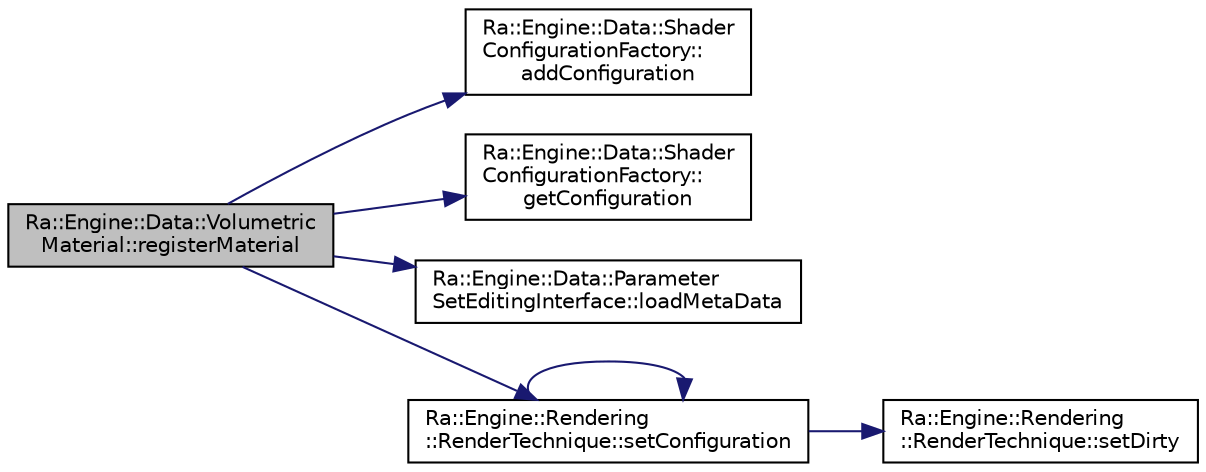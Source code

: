 digraph "Ra::Engine::Data::VolumetricMaterial::registerMaterial"
{
 // INTERACTIVE_SVG=YES
 // LATEX_PDF_SIZE
  edge [fontname="Helvetica",fontsize="10",labelfontname="Helvetica",labelfontsize="10"];
  node [fontname="Helvetica",fontsize="10",shape=record];
  rankdir="LR";
  Node1 [label="Ra::Engine::Data::Volumetric\lMaterial::registerMaterial",height=0.2,width=0.4,color="black", fillcolor="grey75", style="filled", fontcolor="black",tooltip=" "];
  Node1 -> Node2 [color="midnightblue",fontsize="10",style="solid",fontname="Helvetica"];
  Node2 [label="Ra::Engine::Data::Shader\lConfigurationFactory::\laddConfiguration",height=0.2,width=0.4,color="black", fillcolor="white", style="filled",URL="$namespaceRa_1_1Engine_1_1Data_1_1ShaderConfigurationFactory.html#a00918835250fbd8bbe4deae59ecd6dde",tooltip=" "];
  Node1 -> Node3 [color="midnightblue",fontsize="10",style="solid",fontname="Helvetica"];
  Node3 [label="Ra::Engine::Data::Shader\lConfigurationFactory::\lgetConfiguration",height=0.2,width=0.4,color="black", fillcolor="white", style="filled",URL="$namespaceRa_1_1Engine_1_1Data_1_1ShaderConfigurationFactory.html#a0ecc004c00bff945aae8b673a738909f",tooltip=" "];
  Node1 -> Node4 [color="midnightblue",fontsize="10",style="solid",fontname="Helvetica"];
  Node4 [label="Ra::Engine::Data::Parameter\lSetEditingInterface::loadMetaData",height=0.2,width=0.4,color="black", fillcolor="white", style="filled",URL="$classRa_1_1Engine_1_1Data_1_1ParameterSetEditingInterface.html#a9715515de6a9ca229a6c28981d8b6724",tooltip="Load the ParameterSet description."];
  Node1 -> Node5 [color="midnightblue",fontsize="10",style="solid",fontname="Helvetica"];
  Node5 [label="Ra::Engine::Rendering\l::RenderTechnique::setConfiguration",height=0.2,width=0.4,color="black", fillcolor="white", style="filled",URL="$classRa_1_1Engine_1_1Rendering_1_1RenderTechnique.html#a2b058b0fe2f9c2496b7805e0d5b15452",tooltip=" "];
  Node5 -> Node5 [color="midnightblue",fontsize="10",style="solid",fontname="Helvetica"];
  Node5 -> Node6 [color="midnightblue",fontsize="10",style="solid",fontname="Helvetica"];
  Node6 [label="Ra::Engine::Rendering\l::RenderTechnique::setDirty",height=0.2,width=0.4,color="black", fillcolor="white", style="filled",URL="$classRa_1_1Engine_1_1Rendering_1_1RenderTechnique.html#af3b58075507144820fe06f6a129b0107",tooltip=" "];
}
